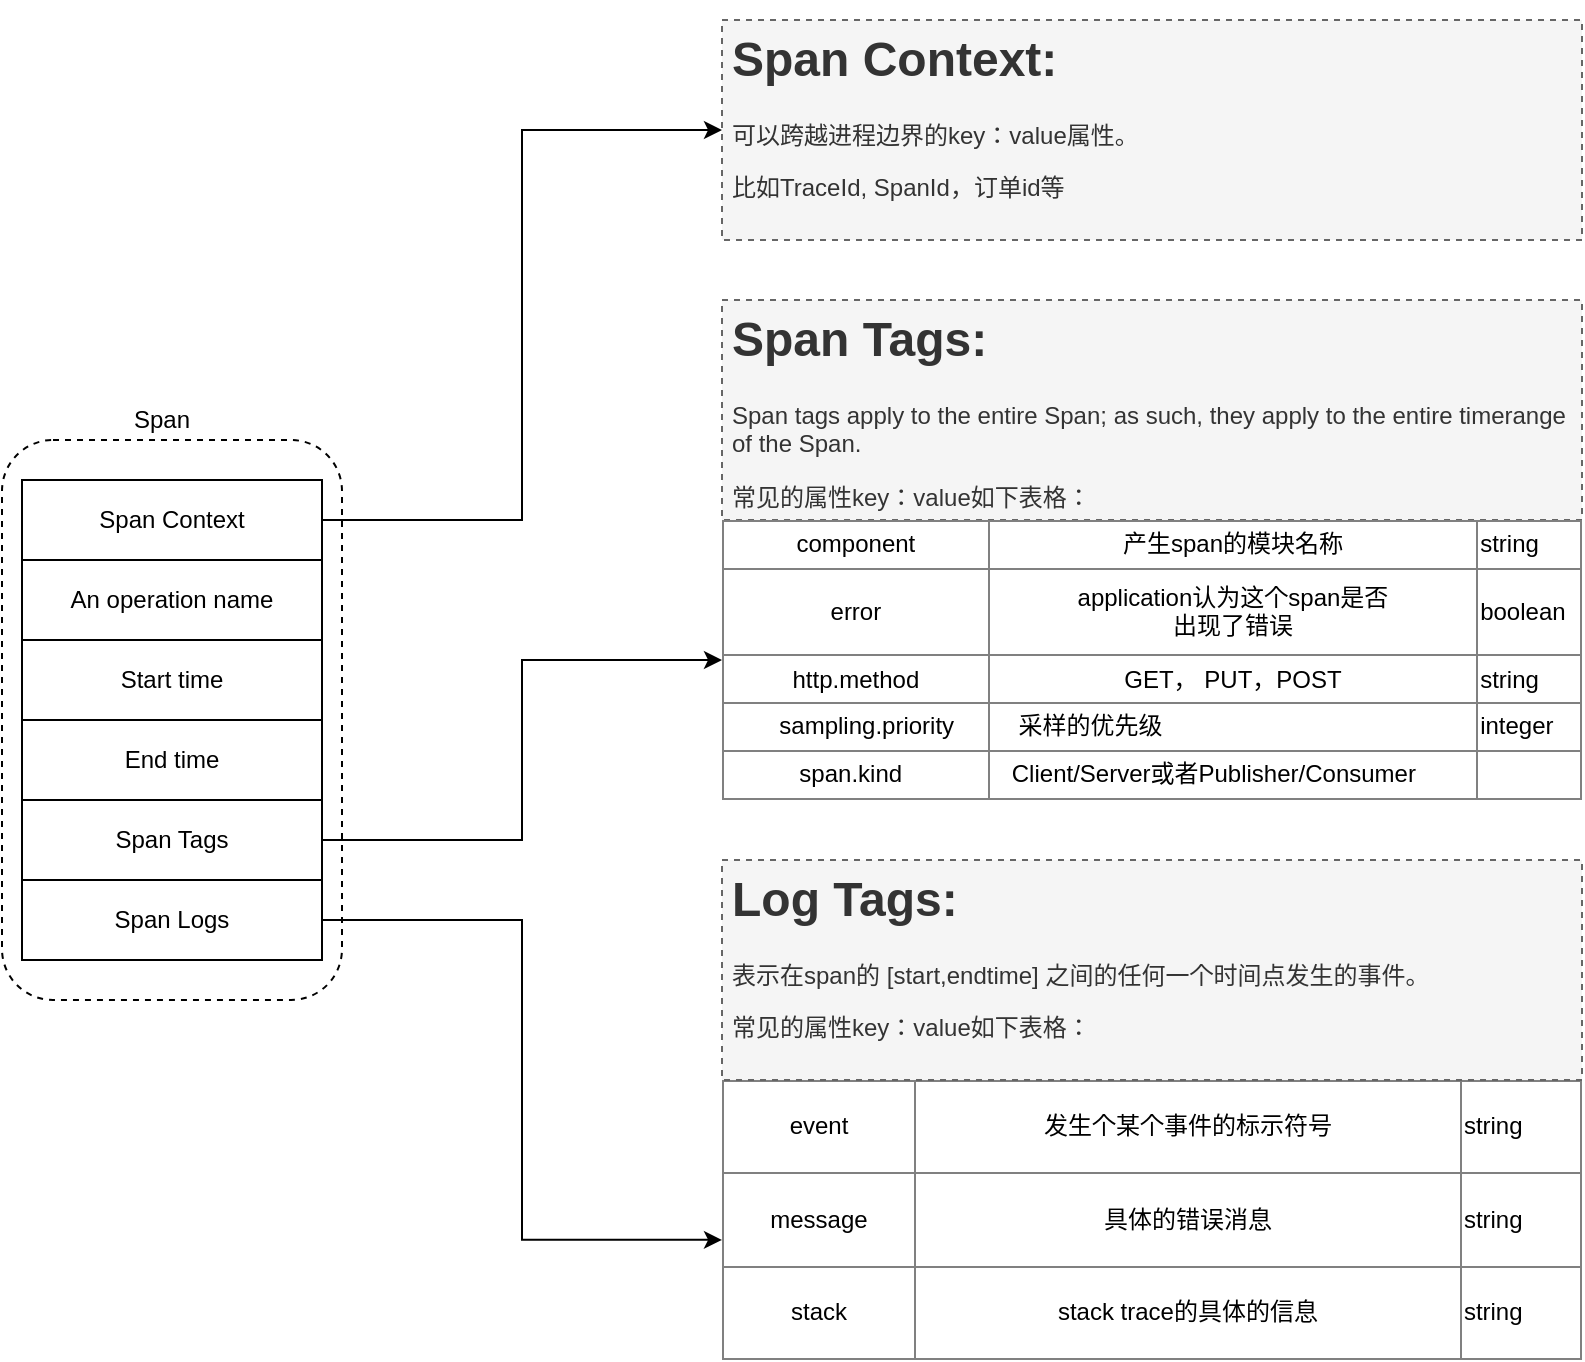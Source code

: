 <mxfile version="10.6.5" type="github"><diagram id="Be28StreH6nC1CHvk1Et" name="Page-1"><mxGraphModel dx="854" dy="1713" grid="1" gridSize="10" guides="1" tooltips="1" connect="1" arrows="1" fold="1" page="1" pageScale="1" pageWidth="827" pageHeight="1169" math="0" shadow="0"><root><mxCell id="0"/><mxCell id="1" parent="0"/><mxCell id="36NQ3Q5xnYIMxYDtHXjG-8" value="" style="rounded=1;whiteSpace=wrap;html=1;fillColor=none;dashed=1;" vertex="1" parent="1"><mxGeometry x="180" y="80" width="170" height="280" as="geometry"/></mxCell><mxCell id="36NQ3Q5xnYIMxYDtHXjG-2" value="An operation name" style="rounded=0;whiteSpace=wrap;html=1;" vertex="1" parent="1"><mxGeometry x="190" y="140" width="150" height="40" as="geometry"/></mxCell><mxCell id="36NQ3Q5xnYIMxYDtHXjG-3" value="Start time" style="rounded=0;whiteSpace=wrap;html=1;" vertex="1" parent="1"><mxGeometry x="190" y="180" width="150" height="40" as="geometry"/></mxCell><mxCell id="36NQ3Q5xnYIMxYDtHXjG-4" value="End time" style="rounded=0;whiteSpace=wrap;html=1;" vertex="1" parent="1"><mxGeometry x="190" y="220" width="150" height="40" as="geometry"/></mxCell><mxCell id="36NQ3Q5xnYIMxYDtHXjG-21" style="edgeStyle=orthogonalEdgeStyle;rounded=0;orthogonalLoop=1;jettySize=auto;html=1;exitX=1;exitY=0.5;exitDx=0;exitDy=0;" edge="1" parent="1" source="36NQ3Q5xnYIMxYDtHXjG-5" target="36NQ3Q5xnYIMxYDtHXjG-20"><mxGeometry relative="1" as="geometry"/></mxCell><mxCell id="36NQ3Q5xnYIMxYDtHXjG-5" value="Span Tags" style="rounded=0;whiteSpace=wrap;html=1;" vertex="1" parent="1"><mxGeometry x="190" y="260" width="150" height="40" as="geometry"/></mxCell><mxCell id="36NQ3Q5xnYIMxYDtHXjG-24" style="edgeStyle=orthogonalEdgeStyle;rounded=0;orthogonalLoop=1;jettySize=auto;html=1;exitX=1;exitY=0.5;exitDx=0;exitDy=0;entryX=0;entryY=0.571;entryDx=0;entryDy=0;entryPerimeter=0;" edge="1" parent="1" source="36NQ3Q5xnYIMxYDtHXjG-6" target="36NQ3Q5xnYIMxYDtHXjG-22"><mxGeometry relative="1" as="geometry"/></mxCell><mxCell id="36NQ3Q5xnYIMxYDtHXjG-6" value="Span Logs" style="rounded=0;whiteSpace=wrap;html=1;" vertex="1" parent="1"><mxGeometry x="190" y="300" width="150" height="40" as="geometry"/></mxCell><mxCell id="36NQ3Q5xnYIMxYDtHXjG-26" style="edgeStyle=orthogonalEdgeStyle;rounded=0;orthogonalLoop=1;jettySize=auto;html=1;exitX=1;exitY=0.5;exitDx=0;exitDy=0;entryX=0;entryY=0.5;entryDx=0;entryDy=0;" edge="1" parent="1" source="36NQ3Q5xnYIMxYDtHXjG-7" target="36NQ3Q5xnYIMxYDtHXjG-25"><mxGeometry relative="1" as="geometry"/></mxCell><mxCell id="36NQ3Q5xnYIMxYDtHXjG-7" value="Span Context" style="rounded=0;whiteSpace=wrap;html=1;" vertex="1" parent="1"><mxGeometry x="190" y="100" width="150" height="40" as="geometry"/></mxCell><mxCell id="36NQ3Q5xnYIMxYDtHXjG-10" value="Span" style="text;html=1;strokeColor=none;fillColor=none;align=center;verticalAlign=middle;whiteSpace=wrap;rounded=0;dashed=1;" vertex="1" parent="1"><mxGeometry x="240" y="60" width="40" height="20" as="geometry"/></mxCell><mxCell id="36NQ3Q5xnYIMxYDtHXjG-19" value="&lt;h1&gt;Span Tags:&lt;/h1&gt;&lt;p&gt;&lt;span&gt;Span tags apply to&amp;nbsp;&lt;/span&gt;&lt;span&gt;the entire Span&lt;/span&gt;&lt;span&gt;; as such, they apply to the entire timerange of the Span.&amp;nbsp;&lt;/span&gt;&lt;br&gt;&lt;/p&gt;&lt;p&gt;&lt;span&gt;常见的属性key：value如下表格：&lt;/span&gt;&lt;/p&gt;" style="text;html=1;strokeColor=#666666;fillColor=#f5f5f5;spacing=5;spacingTop=-20;whiteSpace=wrap;overflow=hidden;rounded=0;dashed=1;fontColor=#333333;" vertex="1" parent="1"><mxGeometry x="540" y="10" width="430" height="110" as="geometry"/></mxCell><mxCell id="36NQ3Q5xnYIMxYDtHXjG-20" value="&lt;table border=&quot;1&quot; width=&quot;100%&quot; style=&quot;width: 100% ; height: 100% ; border-collapse: collapse&quot;&gt;&lt;tbody&gt;&lt;tr&gt;&lt;td align=&quot;center&quot;&gt;component&lt;br&gt;&lt;/td&gt;&lt;td align=&quot;center&quot;&gt;产生span的模块名称&lt;/td&gt;&lt;td&gt;string&lt;/td&gt;&lt;/tr&gt;&lt;tr&gt;&lt;td align=&quot;center&quot;&gt;error&lt;/td&gt;&lt;td align=&quot;center&quot;&gt;application认为这个span是否&lt;br&gt;出现了错误&lt;/td&gt;&lt;td&gt;boolean&lt;/td&gt;&lt;/tr&gt;&lt;tr&gt;&lt;td align=&quot;center&quot;&gt;http.method&lt;br&gt;&lt;/td&gt;&lt;td align=&quot;center&quot;&gt;GET， PUT，POST&lt;/td&gt;&lt;td&gt;string&lt;/td&gt;&lt;/tr&gt;&lt;tr&gt;&lt;td&gt;&amp;nbsp; &amp;nbsp; &amp;nbsp; &amp;nbsp; sampling.priority&lt;/td&gt;&lt;td&gt;&amp;nbsp; &amp;nbsp; 采样的优先级&lt;/td&gt;&lt;td&gt;integer&lt;/td&gt;&lt;/tr&gt;&lt;tr&gt;&lt;td&gt;&amp;nbsp; &amp;nbsp; &amp;nbsp; &amp;nbsp; &amp;nbsp; &amp;nbsp;span.kind&lt;br&gt;&lt;/td&gt;&lt;td&gt;&amp;nbsp; &amp;nbsp;Client/Server或者Publisher/Consumer&lt;/td&gt;&lt;td&gt;&lt;br&gt;&lt;/td&gt;&lt;/tr&gt;&lt;/tbody&gt;&lt;/table&gt;" style="text;html=1;strokeColor=none;fillColor=none;overflow=fill;dashed=1;" vertex="1" parent="1"><mxGeometry x="540" y="120" width="430" height="140" as="geometry"/></mxCell><mxCell id="36NQ3Q5xnYIMxYDtHXjG-22" value="&lt;table border=&quot;1&quot; width=&quot;100%&quot; style=&quot;width: 100% ; height: 100% ; border-collapse: collapse&quot;&gt;&lt;tbody&gt;&lt;tr&gt;&lt;td align=&quot;center&quot;&gt;event&lt;br&gt;&lt;/td&gt;&lt;td align=&quot;center&quot;&gt;发生个某个事件的标示符号&lt;/td&gt;&lt;td&gt;string&lt;/td&gt;&lt;/tr&gt;&lt;tr&gt;&lt;td align=&quot;center&quot;&gt;message&lt;br&gt;&lt;/td&gt;&lt;td align=&quot;center&quot;&gt;具体的错误消息&lt;/td&gt;&lt;td&gt;string&lt;/td&gt;&lt;/tr&gt;&lt;tr&gt;&lt;td align=&quot;center&quot;&gt;stack&lt;br&gt;&lt;/td&gt;&lt;td align=&quot;center&quot;&gt;stack trace的具体的信息&lt;/td&gt;&lt;td&gt;string&lt;/td&gt;&lt;/tr&gt;&lt;/tbody&gt;&lt;/table&gt;" style="text;html=1;strokeColor=none;fillColor=none;overflow=fill;dashed=1;" vertex="1" parent="1"><mxGeometry x="540" y="400" width="430" height="140" as="geometry"/></mxCell><mxCell id="36NQ3Q5xnYIMxYDtHXjG-23" value="&lt;h1&gt;Log Tags:&lt;/h1&gt;&lt;p&gt;表示在span的 [start,endtime] 之间的任何一个时间点发生的事件。&amp;nbsp;&lt;/p&gt;&lt;p&gt;&lt;span&gt;常见的属性key：value如下表格：&lt;/span&gt;&lt;/p&gt;" style="text;html=1;strokeColor=#666666;fillColor=#f5f5f5;spacing=5;spacingTop=-20;whiteSpace=wrap;overflow=hidden;rounded=0;dashed=1;fontColor=#333333;" vertex="1" parent="1"><mxGeometry x="540" y="290" width="430" height="110" as="geometry"/></mxCell><mxCell id="36NQ3Q5xnYIMxYDtHXjG-25" value="&lt;h1&gt;Span Context:&lt;/h1&gt;&lt;div&gt;可以跨越进程边界的key：value属性。&amp;nbsp;&lt;/div&gt;&lt;p&gt;比如TraceId, SpanId，订单id等&lt;/p&gt;" style="text;html=1;spacing=5;spacingTop=-20;whiteSpace=wrap;overflow=hidden;rounded=0;dashed=1;fillColor=#f5f5f5;strokeColor=#666666;fontColor=#333333;" vertex="1" parent="1"><mxGeometry x="540" y="-130" width="430" height="110" as="geometry"/></mxCell></root></mxGraphModel></diagram></mxfile>